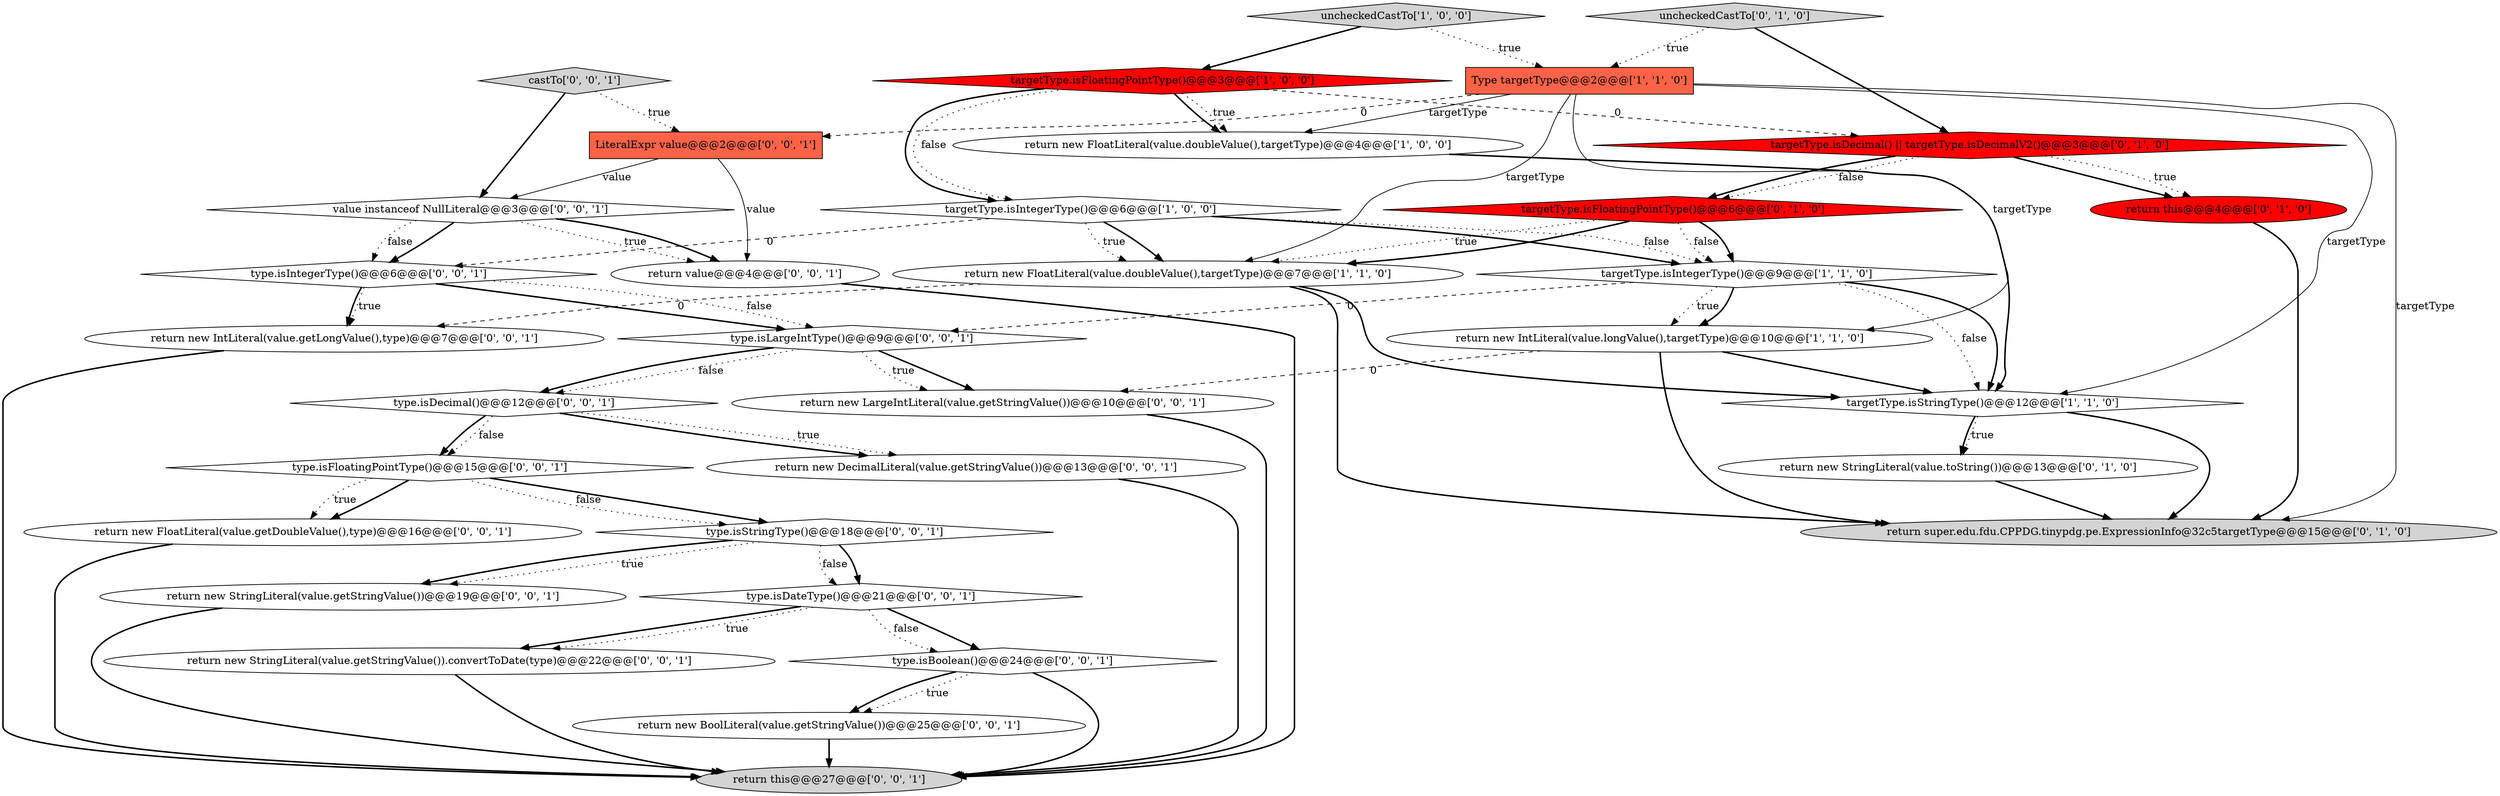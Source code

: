digraph {
20 [style = filled, label = "LiteralExpr value@@@2@@@['0', '0', '1']", fillcolor = tomato, shape = box image = "AAA0AAABBB3BBB"];
21 [style = filled, label = "type.isFloatingPointType()@@@15@@@['0', '0', '1']", fillcolor = white, shape = diamond image = "AAA0AAABBB3BBB"];
16 [style = filled, label = "type.isLargeIntType()@@@9@@@['0', '0', '1']", fillcolor = white, shape = diamond image = "AAA0AAABBB3BBB"];
5 [style = filled, label = "targetType.isIntegerType()@@@6@@@['1', '0', '0']", fillcolor = white, shape = diamond image = "AAA0AAABBB1BBB"];
29 [style = filled, label = "return new StringLiteral(value.getStringValue())@@@19@@@['0', '0', '1']", fillcolor = white, shape = ellipse image = "AAA0AAABBB3BBB"];
7 [style = filled, label = "targetType.isIntegerType()@@@9@@@['1', '1', '0']", fillcolor = white, shape = diamond image = "AAA0AAABBB1BBB"];
25 [style = filled, label = "type.isDecimal()@@@12@@@['0', '0', '1']", fillcolor = white, shape = diamond image = "AAA0AAABBB3BBB"];
6 [style = filled, label = "return new IntLiteral(value.longValue(),targetType)@@@10@@@['1', '1', '0']", fillcolor = white, shape = ellipse image = "AAA0AAABBB1BBB"];
8 [style = filled, label = "uncheckedCastTo['1', '0', '0']", fillcolor = lightgray, shape = diamond image = "AAA0AAABBB1BBB"];
23 [style = filled, label = "type.isDateType()@@@21@@@['0', '0', '1']", fillcolor = white, shape = diamond image = "AAA0AAABBB3BBB"];
4 [style = filled, label = "targetType.isStringType()@@@12@@@['1', '1', '0']", fillcolor = white, shape = diamond image = "AAA0AAABBB1BBB"];
15 [style = filled, label = "return new BoolLiteral(value.getStringValue())@@@25@@@['0', '0', '1']", fillcolor = white, shape = ellipse image = "AAA0AAABBB3BBB"];
2 [style = filled, label = "targetType.isFloatingPointType()@@@3@@@['1', '0', '0']", fillcolor = red, shape = diamond image = "AAA1AAABBB1BBB"];
32 [style = filled, label = "castTo['0', '0', '1']", fillcolor = lightgray, shape = diamond image = "AAA0AAABBB3BBB"];
13 [style = filled, label = "uncheckedCastTo['0', '1', '0']", fillcolor = lightgray, shape = diamond image = "AAA0AAABBB2BBB"];
9 [style = filled, label = "targetType.isDecimal() || targetType.isDecimalV2()@@@3@@@['0', '1', '0']", fillcolor = red, shape = diamond image = "AAA1AAABBB2BBB"];
18 [style = filled, label = "type.isIntegerType()@@@6@@@['0', '0', '1']", fillcolor = white, shape = diamond image = "AAA0AAABBB3BBB"];
31 [style = filled, label = "return new IntLiteral(value.getLongValue(),type)@@@7@@@['0', '0', '1']", fillcolor = white, shape = ellipse image = "AAA0AAABBB3BBB"];
11 [style = filled, label = "return new StringLiteral(value.toString())@@@13@@@['0', '1', '0']", fillcolor = white, shape = ellipse image = "AAA0AAABBB2BBB"];
10 [style = filled, label = "targetType.isFloatingPointType()@@@6@@@['0', '1', '0']", fillcolor = red, shape = diamond image = "AAA1AAABBB2BBB"];
17 [style = filled, label = "type.isBoolean()@@@24@@@['0', '0', '1']", fillcolor = white, shape = diamond image = "AAA0AAABBB3BBB"];
26 [style = filled, label = "return new LargeIntLiteral(value.getStringValue())@@@10@@@['0', '0', '1']", fillcolor = white, shape = ellipse image = "AAA0AAABBB3BBB"];
0 [style = filled, label = "return new FloatLiteral(value.doubleValue(),targetType)@@@7@@@['1', '1', '0']", fillcolor = white, shape = ellipse image = "AAA0AAABBB1BBB"];
33 [style = filled, label = "return new StringLiteral(value.getStringValue()).convertToDate(type)@@@22@@@['0', '0', '1']", fillcolor = white, shape = ellipse image = "AAA0AAABBB3BBB"];
24 [style = filled, label = "return this@@@27@@@['0', '0', '1']", fillcolor = lightgray, shape = ellipse image = "AAA0AAABBB3BBB"];
19 [style = filled, label = "value instanceof NullLiteral@@@3@@@['0', '0', '1']", fillcolor = white, shape = diamond image = "AAA0AAABBB3BBB"];
12 [style = filled, label = "return this@@@4@@@['0', '1', '0']", fillcolor = red, shape = ellipse image = "AAA1AAABBB2BBB"];
28 [style = filled, label = "return new FloatLiteral(value.getDoubleValue(),type)@@@16@@@['0', '0', '1']", fillcolor = white, shape = ellipse image = "AAA0AAABBB3BBB"];
30 [style = filled, label = "return value@@@4@@@['0', '0', '1']", fillcolor = white, shape = ellipse image = "AAA0AAABBB3BBB"];
27 [style = filled, label = "return new DecimalLiteral(value.getStringValue())@@@13@@@['0', '0', '1']", fillcolor = white, shape = ellipse image = "AAA0AAABBB3BBB"];
1 [style = filled, label = "Type targetType@@@2@@@['1', '1', '0']", fillcolor = tomato, shape = box image = "AAA0AAABBB1BBB"];
22 [style = filled, label = "type.isStringType()@@@18@@@['0', '0', '1']", fillcolor = white, shape = diamond image = "AAA0AAABBB3BBB"];
14 [style = filled, label = "return super.edu.fdu.CPPDG.tinypdg.pe.ExpressionInfo@32c5targetType@@@15@@@['0', '1', '0']", fillcolor = lightgray, shape = ellipse image = "AAA0AAABBB2BBB"];
3 [style = filled, label = "return new FloatLiteral(value.doubleValue(),targetType)@@@4@@@['1', '0', '0']", fillcolor = white, shape = ellipse image = "AAA0AAABBB1BBB"];
10->7 [style = dotted, label="false"];
9->12 [style = dotted, label="true"];
18->16 [style = dotted, label="false"];
11->14 [style = bold, label=""];
1->14 [style = solid, label="targetType"];
9->10 [style = bold, label=""];
3->4 [style = bold, label=""];
21->28 [style = bold, label=""];
0->14 [style = bold, label=""];
17->15 [style = dotted, label="true"];
23->33 [style = bold, label=""];
5->0 [style = bold, label=""];
6->26 [style = dashed, label="0"];
2->5 [style = dotted, label="false"];
23->17 [style = bold, label=""];
20->30 [style = solid, label="value"];
25->21 [style = bold, label=""];
2->3 [style = dotted, label="true"];
18->31 [style = bold, label=""];
7->6 [style = dotted, label="true"];
22->29 [style = dotted, label="true"];
19->18 [style = bold, label=""];
7->16 [style = dashed, label="0"];
5->7 [style = dotted, label="false"];
16->26 [style = bold, label=""];
26->24 [style = bold, label=""];
10->7 [style = bold, label=""];
22->23 [style = bold, label=""];
21->28 [style = dotted, label="true"];
25->27 [style = bold, label=""];
6->4 [style = bold, label=""];
21->22 [style = bold, label=""];
7->4 [style = dotted, label="false"];
10->0 [style = bold, label=""];
7->6 [style = bold, label=""];
12->14 [style = bold, label=""];
17->15 [style = bold, label=""];
22->23 [style = dotted, label="false"];
28->24 [style = bold, label=""];
10->0 [style = dotted, label="true"];
5->7 [style = bold, label=""];
23->33 [style = dotted, label="true"];
9->10 [style = dotted, label="false"];
1->4 [style = solid, label="targetType"];
30->24 [style = bold, label=""];
4->14 [style = bold, label=""];
19->18 [style = dotted, label="false"];
31->24 [style = bold, label=""];
2->3 [style = bold, label=""];
32->20 [style = dotted, label="true"];
22->29 [style = bold, label=""];
1->6 [style = solid, label="targetType"];
4->11 [style = dotted, label="true"];
5->0 [style = dotted, label="true"];
7->4 [style = bold, label=""];
32->19 [style = bold, label=""];
1->3 [style = solid, label="targetType"];
19->30 [style = dotted, label="true"];
8->2 [style = bold, label=""];
33->24 [style = bold, label=""];
20->19 [style = solid, label="value"];
1->0 [style = solid, label="targetType"];
27->24 [style = bold, label=""];
9->12 [style = bold, label=""];
13->9 [style = bold, label=""];
21->22 [style = dotted, label="false"];
2->5 [style = bold, label=""];
18->16 [style = bold, label=""];
23->17 [style = dotted, label="false"];
16->25 [style = dotted, label="false"];
16->25 [style = bold, label=""];
5->18 [style = dashed, label="0"];
16->26 [style = dotted, label="true"];
1->20 [style = dashed, label="0"];
6->14 [style = bold, label=""];
8->1 [style = dotted, label="true"];
13->1 [style = dotted, label="true"];
25->21 [style = dotted, label="false"];
17->24 [style = bold, label=""];
0->4 [style = bold, label=""];
2->9 [style = dashed, label="0"];
15->24 [style = bold, label=""];
0->31 [style = dashed, label="0"];
18->31 [style = dotted, label="true"];
25->27 [style = dotted, label="true"];
4->11 [style = bold, label=""];
29->24 [style = bold, label=""];
19->30 [style = bold, label=""];
}
